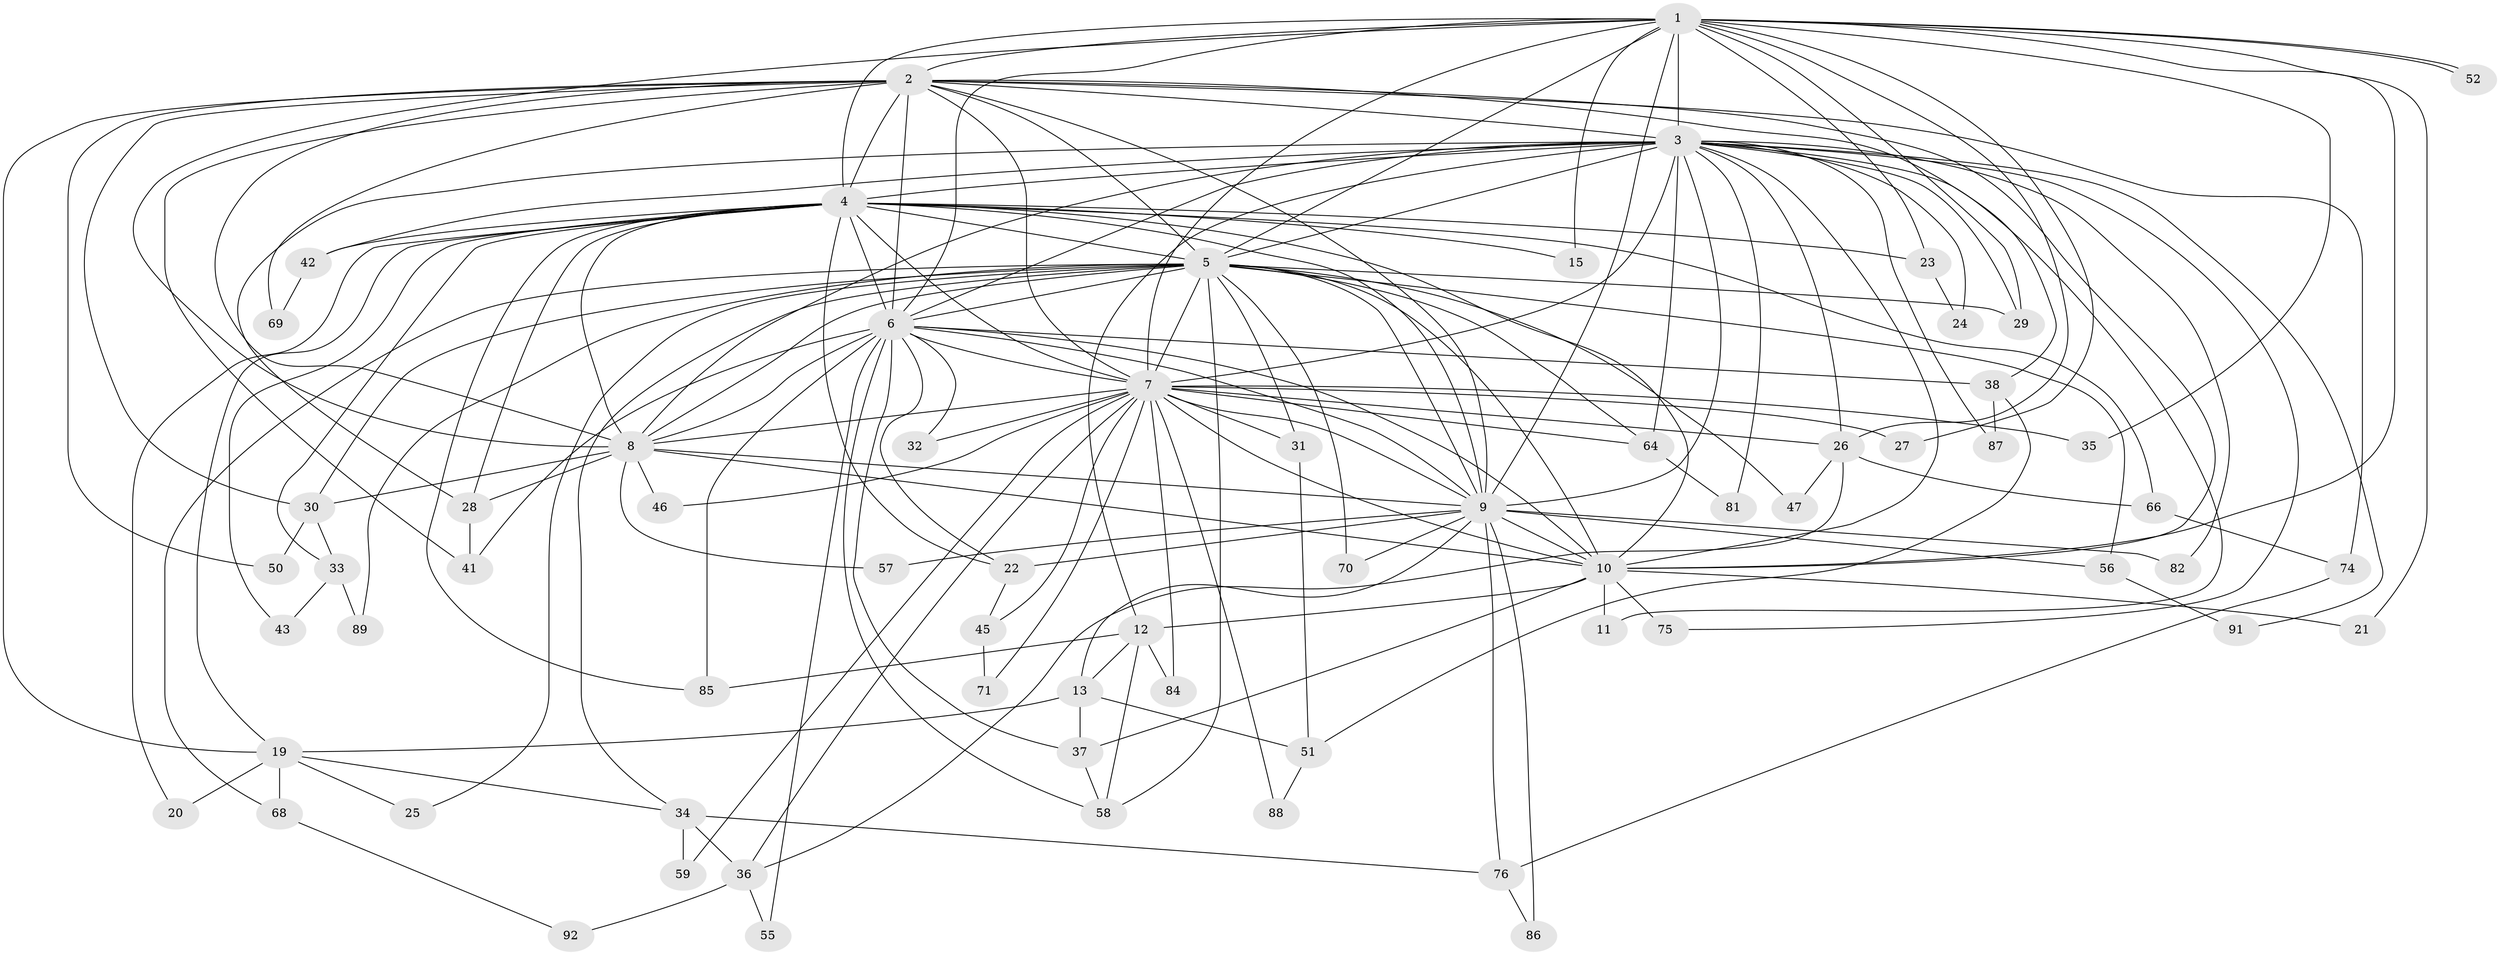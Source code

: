 // original degree distribution, {17: 0.021505376344086023, 27: 0.010752688172043012, 21: 0.010752688172043012, 23: 0.010752688172043012, 18: 0.021505376344086023, 24: 0.010752688172043012, 15: 0.010752688172043012, 16: 0.010752688172043012, 2: 0.5698924731182796, 7: 0.021505376344086023, 5: 0.053763440860215055, 4: 0.0967741935483871, 3: 0.13978494623655913, 6: 0.010752688172043012}
// Generated by graph-tools (version 1.1) at 2025/11/02/27/25 16:11:01]
// undirected, 67 vertices, 174 edges
graph export_dot {
graph [start="1"]
  node [color=gray90,style=filled];
  1 [super="+14"];
  2;
  3 [super="+62"];
  4 [super="+78"];
  5 [super="+80"];
  6 [super="+18"];
  7 [super="+44"];
  8 [super="+72"];
  9 [super="+16"];
  10 [super="+48"];
  11;
  12 [super="+17"];
  13 [super="+53"];
  15;
  19 [super="+61"];
  20;
  21;
  22 [super="+39"];
  23;
  24;
  25;
  26 [super="+49"];
  27;
  28 [super="+54"];
  29 [super="+90"];
  30 [super="+40"];
  31;
  32;
  33;
  34;
  35;
  36 [super="+73"];
  37 [super="+63"];
  38 [super="+60"];
  41 [super="+65"];
  42;
  43;
  45;
  46;
  47;
  50;
  51 [super="+79"];
  52;
  55;
  56;
  57;
  58 [super="+83"];
  59;
  64 [super="+67"];
  66;
  68;
  69;
  70;
  71;
  74;
  75;
  76 [super="+77"];
  81;
  82;
  84;
  85 [super="+93"];
  86;
  87;
  88;
  89;
  91;
  92;
  1 -- 2;
  1 -- 3 [weight=2];
  1 -- 4;
  1 -- 5;
  1 -- 6;
  1 -- 7;
  1 -- 8;
  1 -- 9;
  1 -- 10;
  1 -- 15;
  1 -- 21;
  1 -- 23;
  1 -- 26;
  1 -- 35;
  1 -- 52;
  1 -- 52;
  1 -- 27;
  1 -- 29;
  2 -- 3;
  2 -- 4;
  2 -- 5;
  2 -- 6;
  2 -- 7;
  2 -- 8;
  2 -- 9;
  2 -- 10;
  2 -- 30;
  2 -- 38 [weight=2];
  2 -- 41;
  2 -- 50;
  2 -- 69;
  2 -- 74;
  2 -- 19;
  3 -- 4;
  3 -- 5 [weight=2];
  3 -- 6;
  3 -- 7 [weight=3];
  3 -- 8 [weight=2];
  3 -- 9;
  3 -- 10;
  3 -- 11;
  3 -- 12;
  3 -- 24;
  3 -- 28;
  3 -- 42;
  3 -- 64;
  3 -- 75;
  3 -- 81;
  3 -- 82;
  3 -- 87;
  3 -- 91;
  3 -- 26;
  3 -- 29;
  4 -- 5 [weight=2];
  4 -- 6;
  4 -- 7;
  4 -- 8;
  4 -- 9;
  4 -- 10;
  4 -- 15;
  4 -- 19;
  4 -- 20;
  4 -- 22;
  4 -- 23;
  4 -- 28;
  4 -- 33;
  4 -- 42;
  4 -- 43;
  4 -- 66;
  4 -- 85;
  5 -- 6;
  5 -- 7;
  5 -- 8;
  5 -- 9;
  5 -- 10;
  5 -- 25;
  5 -- 29;
  5 -- 30;
  5 -- 31;
  5 -- 34;
  5 -- 47;
  5 -- 56;
  5 -- 58;
  5 -- 64;
  5 -- 68;
  5 -- 70;
  5 -- 89;
  6 -- 7;
  6 -- 8 [weight=2];
  6 -- 9;
  6 -- 10;
  6 -- 32;
  6 -- 37;
  6 -- 38;
  6 -- 41;
  6 -- 55;
  6 -- 58;
  6 -- 85;
  6 -- 22;
  7 -- 8;
  7 -- 9;
  7 -- 10;
  7 -- 26;
  7 -- 27;
  7 -- 31;
  7 -- 32;
  7 -- 35;
  7 -- 36;
  7 -- 45;
  7 -- 46;
  7 -- 59;
  7 -- 71;
  7 -- 84;
  7 -- 88;
  7 -- 64;
  8 -- 9;
  8 -- 10;
  8 -- 46;
  8 -- 57;
  8 -- 28;
  8 -- 30;
  9 -- 10 [weight=2];
  9 -- 13;
  9 -- 22;
  9 -- 56;
  9 -- 57;
  9 -- 70;
  9 -- 86;
  9 -- 76;
  9 -- 82;
  10 -- 11;
  10 -- 12 [weight=2];
  10 -- 21;
  10 -- 37;
  10 -- 75;
  12 -- 13;
  12 -- 84;
  12 -- 85;
  12 -- 58;
  13 -- 19;
  13 -- 37;
  13 -- 51;
  19 -- 20;
  19 -- 25;
  19 -- 34;
  19 -- 68;
  22 -- 45;
  23 -- 24;
  26 -- 36;
  26 -- 47;
  26 -- 66;
  28 -- 41;
  30 -- 33;
  30 -- 50;
  31 -- 51;
  33 -- 43;
  33 -- 89;
  34 -- 59;
  34 -- 36;
  34 -- 76;
  36 -- 55;
  36 -- 92;
  37 -- 58;
  38 -- 51;
  38 -- 87;
  42 -- 69;
  45 -- 71;
  51 -- 88;
  56 -- 91;
  64 -- 81;
  66 -- 74;
  68 -- 92;
  74 -- 76;
  76 -- 86;
}
